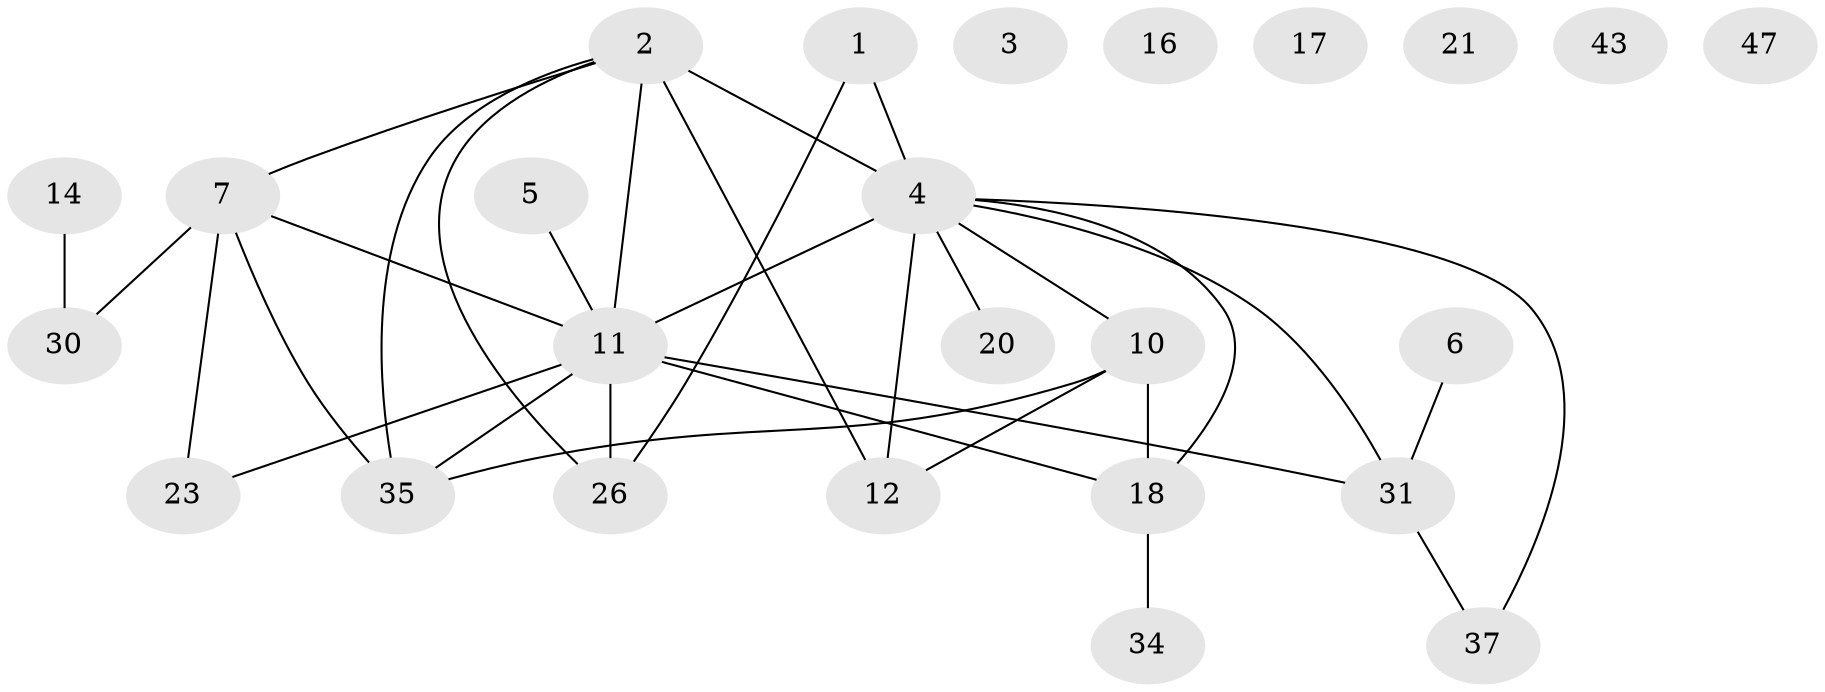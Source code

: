 // original degree distribution, {2: 0.36538461538461536, 1: 0.1346153846153846, 0: 0.11538461538461539, 5: 0.057692307692307696, 3: 0.15384615384615385, 4: 0.1346153846153846, 6: 0.038461538461538464}
// Generated by graph-tools (version 1.1) at 2025/16/03/04/25 18:16:37]
// undirected, 25 vertices, 32 edges
graph export_dot {
graph [start="1"]
  node [color=gray90,style=filled];
  1 [super="+41"];
  2 [super="+8"];
  3;
  4 [super="+9+15"];
  5;
  6;
  7 [super="+22+36"];
  10 [super="+49"];
  11 [super="+28+13"];
  12 [super="+27+24"];
  14 [super="+33"];
  16;
  17;
  18 [super="+32+38"];
  20;
  21;
  23;
  26;
  30;
  31 [super="+50"];
  34 [super="+39"];
  35 [super="+40"];
  37;
  43;
  47;
  1 -- 4;
  1 -- 26;
  2 -- 26;
  2 -- 4 [weight=2];
  2 -- 35;
  2 -- 11;
  2 -- 7;
  2 -- 12;
  4 -- 37;
  4 -- 10;
  4 -- 11 [weight=2];
  4 -- 18;
  4 -- 20;
  4 -- 31;
  4 -- 12 [weight=2];
  5 -- 11;
  6 -- 31;
  7 -- 23;
  7 -- 30;
  7 -- 35;
  7 -- 11;
  10 -- 35;
  10 -- 18;
  10 -- 12;
  11 -- 23;
  11 -- 35;
  11 -- 26;
  11 -- 31;
  11 -- 18;
  14 -- 30;
  18 -- 34;
  31 -- 37;
}
